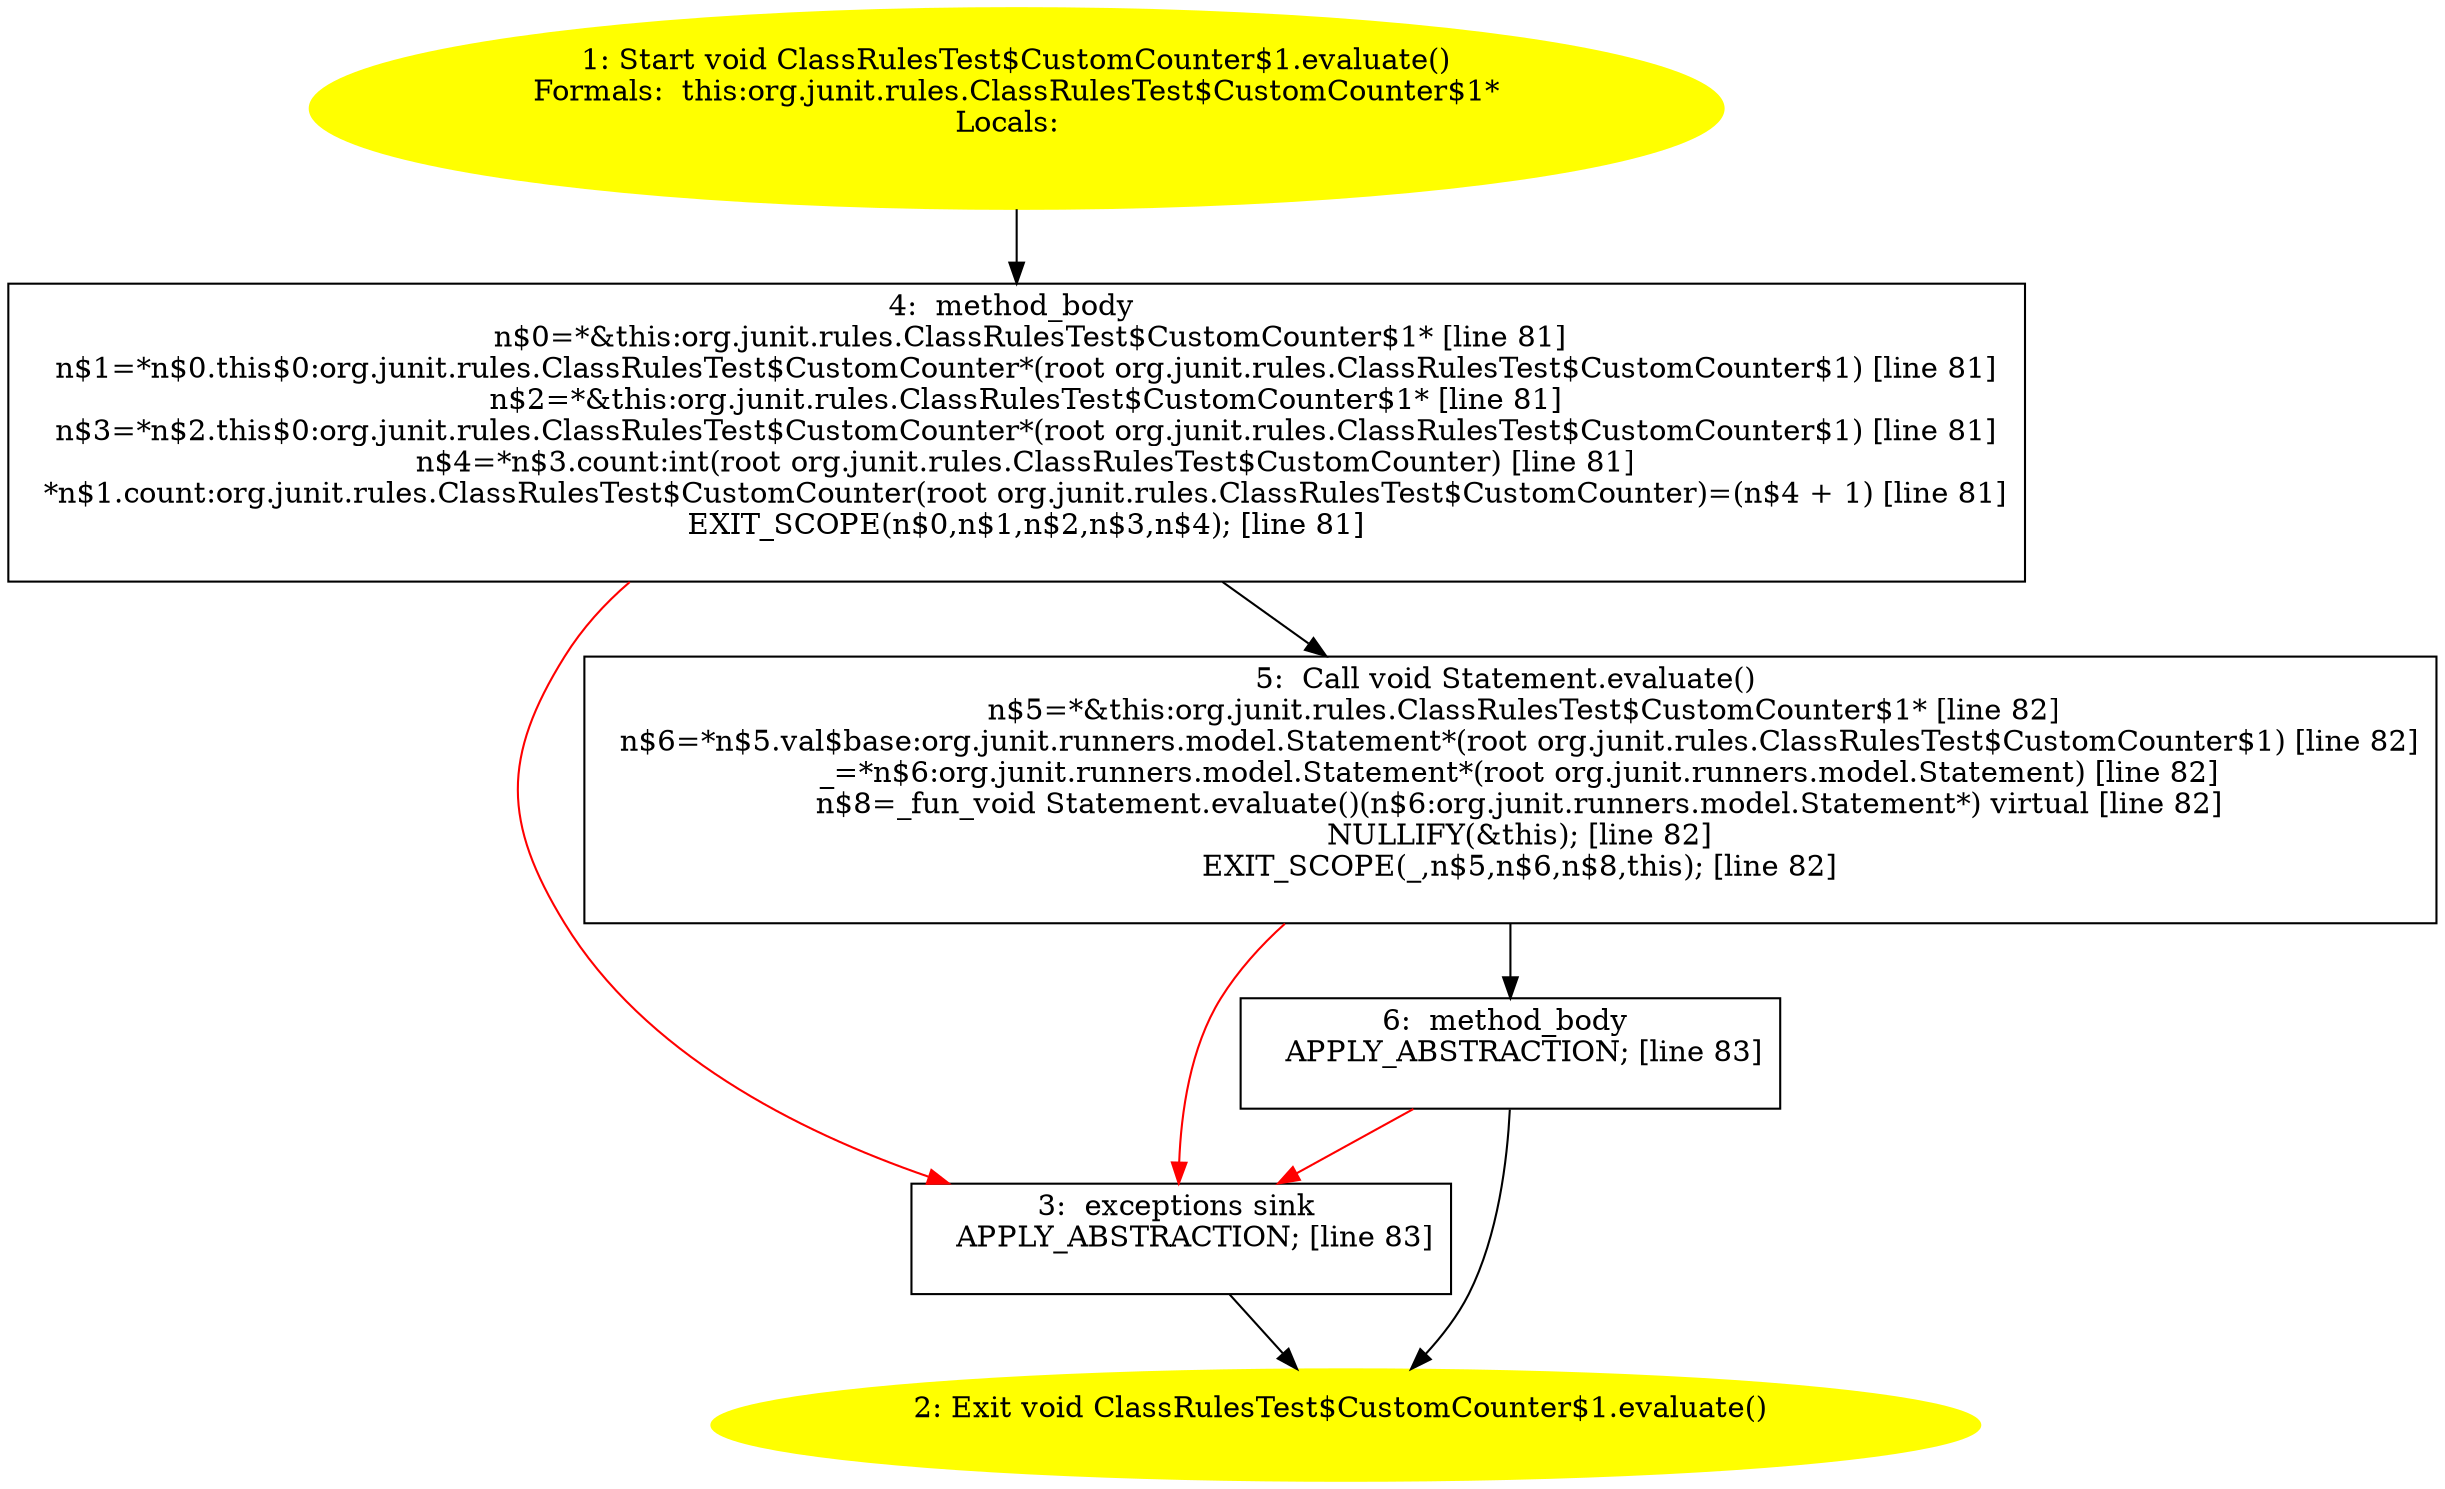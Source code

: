 /* @generated */
digraph cfg {
"org.junit.rules.ClassRulesTest$CustomCounter$1.evaluate():void.82188822ffa78fae80fbf944b0a99abb_1" [label="1: Start void ClassRulesTest$CustomCounter$1.evaluate()\nFormals:  this:org.junit.rules.ClassRulesTest$CustomCounter$1*\nLocals:  \n  " color=yellow style=filled]
	

	 "org.junit.rules.ClassRulesTest$CustomCounter$1.evaluate():void.82188822ffa78fae80fbf944b0a99abb_1" -> "org.junit.rules.ClassRulesTest$CustomCounter$1.evaluate():void.82188822ffa78fae80fbf944b0a99abb_4" ;
"org.junit.rules.ClassRulesTest$CustomCounter$1.evaluate():void.82188822ffa78fae80fbf944b0a99abb_2" [label="2: Exit void ClassRulesTest$CustomCounter$1.evaluate() \n  " color=yellow style=filled]
	

"org.junit.rules.ClassRulesTest$CustomCounter$1.evaluate():void.82188822ffa78fae80fbf944b0a99abb_3" [label="3:  exceptions sink \n   APPLY_ABSTRACTION; [line 83]\n " shape="box"]
	

	 "org.junit.rules.ClassRulesTest$CustomCounter$1.evaluate():void.82188822ffa78fae80fbf944b0a99abb_3" -> "org.junit.rules.ClassRulesTest$CustomCounter$1.evaluate():void.82188822ffa78fae80fbf944b0a99abb_2" ;
"org.junit.rules.ClassRulesTest$CustomCounter$1.evaluate():void.82188822ffa78fae80fbf944b0a99abb_4" [label="4:  method_body \n   n$0=*&this:org.junit.rules.ClassRulesTest$CustomCounter$1* [line 81]\n  n$1=*n$0.this$0:org.junit.rules.ClassRulesTest$CustomCounter*(root org.junit.rules.ClassRulesTest$CustomCounter$1) [line 81]\n  n$2=*&this:org.junit.rules.ClassRulesTest$CustomCounter$1* [line 81]\n  n$3=*n$2.this$0:org.junit.rules.ClassRulesTest$CustomCounter*(root org.junit.rules.ClassRulesTest$CustomCounter$1) [line 81]\n  n$4=*n$3.count:int(root org.junit.rules.ClassRulesTest$CustomCounter) [line 81]\n  *n$1.count:org.junit.rules.ClassRulesTest$CustomCounter(root org.junit.rules.ClassRulesTest$CustomCounter)=(n$4 + 1) [line 81]\n  EXIT_SCOPE(n$0,n$1,n$2,n$3,n$4); [line 81]\n " shape="box"]
	

	 "org.junit.rules.ClassRulesTest$CustomCounter$1.evaluate():void.82188822ffa78fae80fbf944b0a99abb_4" -> "org.junit.rules.ClassRulesTest$CustomCounter$1.evaluate():void.82188822ffa78fae80fbf944b0a99abb_5" ;
	 "org.junit.rules.ClassRulesTest$CustomCounter$1.evaluate():void.82188822ffa78fae80fbf944b0a99abb_4" -> "org.junit.rules.ClassRulesTest$CustomCounter$1.evaluate():void.82188822ffa78fae80fbf944b0a99abb_3" [color="red" ];
"org.junit.rules.ClassRulesTest$CustomCounter$1.evaluate():void.82188822ffa78fae80fbf944b0a99abb_5" [label="5:  Call void Statement.evaluate() \n   n$5=*&this:org.junit.rules.ClassRulesTest$CustomCounter$1* [line 82]\n  n$6=*n$5.val$base:org.junit.runners.model.Statement*(root org.junit.rules.ClassRulesTest$CustomCounter$1) [line 82]\n  _=*n$6:org.junit.runners.model.Statement*(root org.junit.runners.model.Statement) [line 82]\n  n$8=_fun_void Statement.evaluate()(n$6:org.junit.runners.model.Statement*) virtual [line 82]\n  NULLIFY(&this); [line 82]\n  EXIT_SCOPE(_,n$5,n$6,n$8,this); [line 82]\n " shape="box"]
	

	 "org.junit.rules.ClassRulesTest$CustomCounter$1.evaluate():void.82188822ffa78fae80fbf944b0a99abb_5" -> "org.junit.rules.ClassRulesTest$CustomCounter$1.evaluate():void.82188822ffa78fae80fbf944b0a99abb_6" ;
	 "org.junit.rules.ClassRulesTest$CustomCounter$1.evaluate():void.82188822ffa78fae80fbf944b0a99abb_5" -> "org.junit.rules.ClassRulesTest$CustomCounter$1.evaluate():void.82188822ffa78fae80fbf944b0a99abb_3" [color="red" ];
"org.junit.rules.ClassRulesTest$CustomCounter$1.evaluate():void.82188822ffa78fae80fbf944b0a99abb_6" [label="6:  method_body \n   APPLY_ABSTRACTION; [line 83]\n " shape="box"]
	

	 "org.junit.rules.ClassRulesTest$CustomCounter$1.evaluate():void.82188822ffa78fae80fbf944b0a99abb_6" -> "org.junit.rules.ClassRulesTest$CustomCounter$1.evaluate():void.82188822ffa78fae80fbf944b0a99abb_2" ;
	 "org.junit.rules.ClassRulesTest$CustomCounter$1.evaluate():void.82188822ffa78fae80fbf944b0a99abb_6" -> "org.junit.rules.ClassRulesTest$CustomCounter$1.evaluate():void.82188822ffa78fae80fbf944b0a99abb_3" [color="red" ];
}
